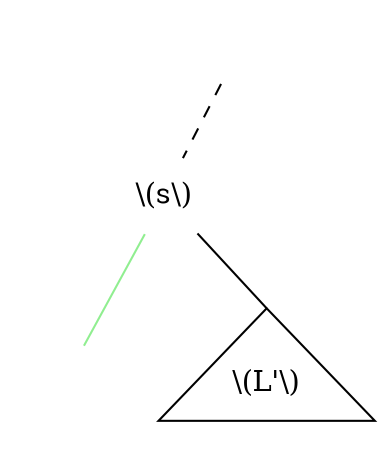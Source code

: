 graph {
	size="4,4"
    graph [splines=false]
	0 [label="" shape=none]
	s [label="\\(s\\)" shape=none]
	1 [label="" shape=none]
	2 [label="" shape=none]
	L1 [label="\\(L'\\)" shape=triangle height=1]
    0 -- s [style=dashed]
    s -- L1 [headport=n]
    0 -- 1 [style=invis]
    s -- 2 [color=lightgreen]
}
